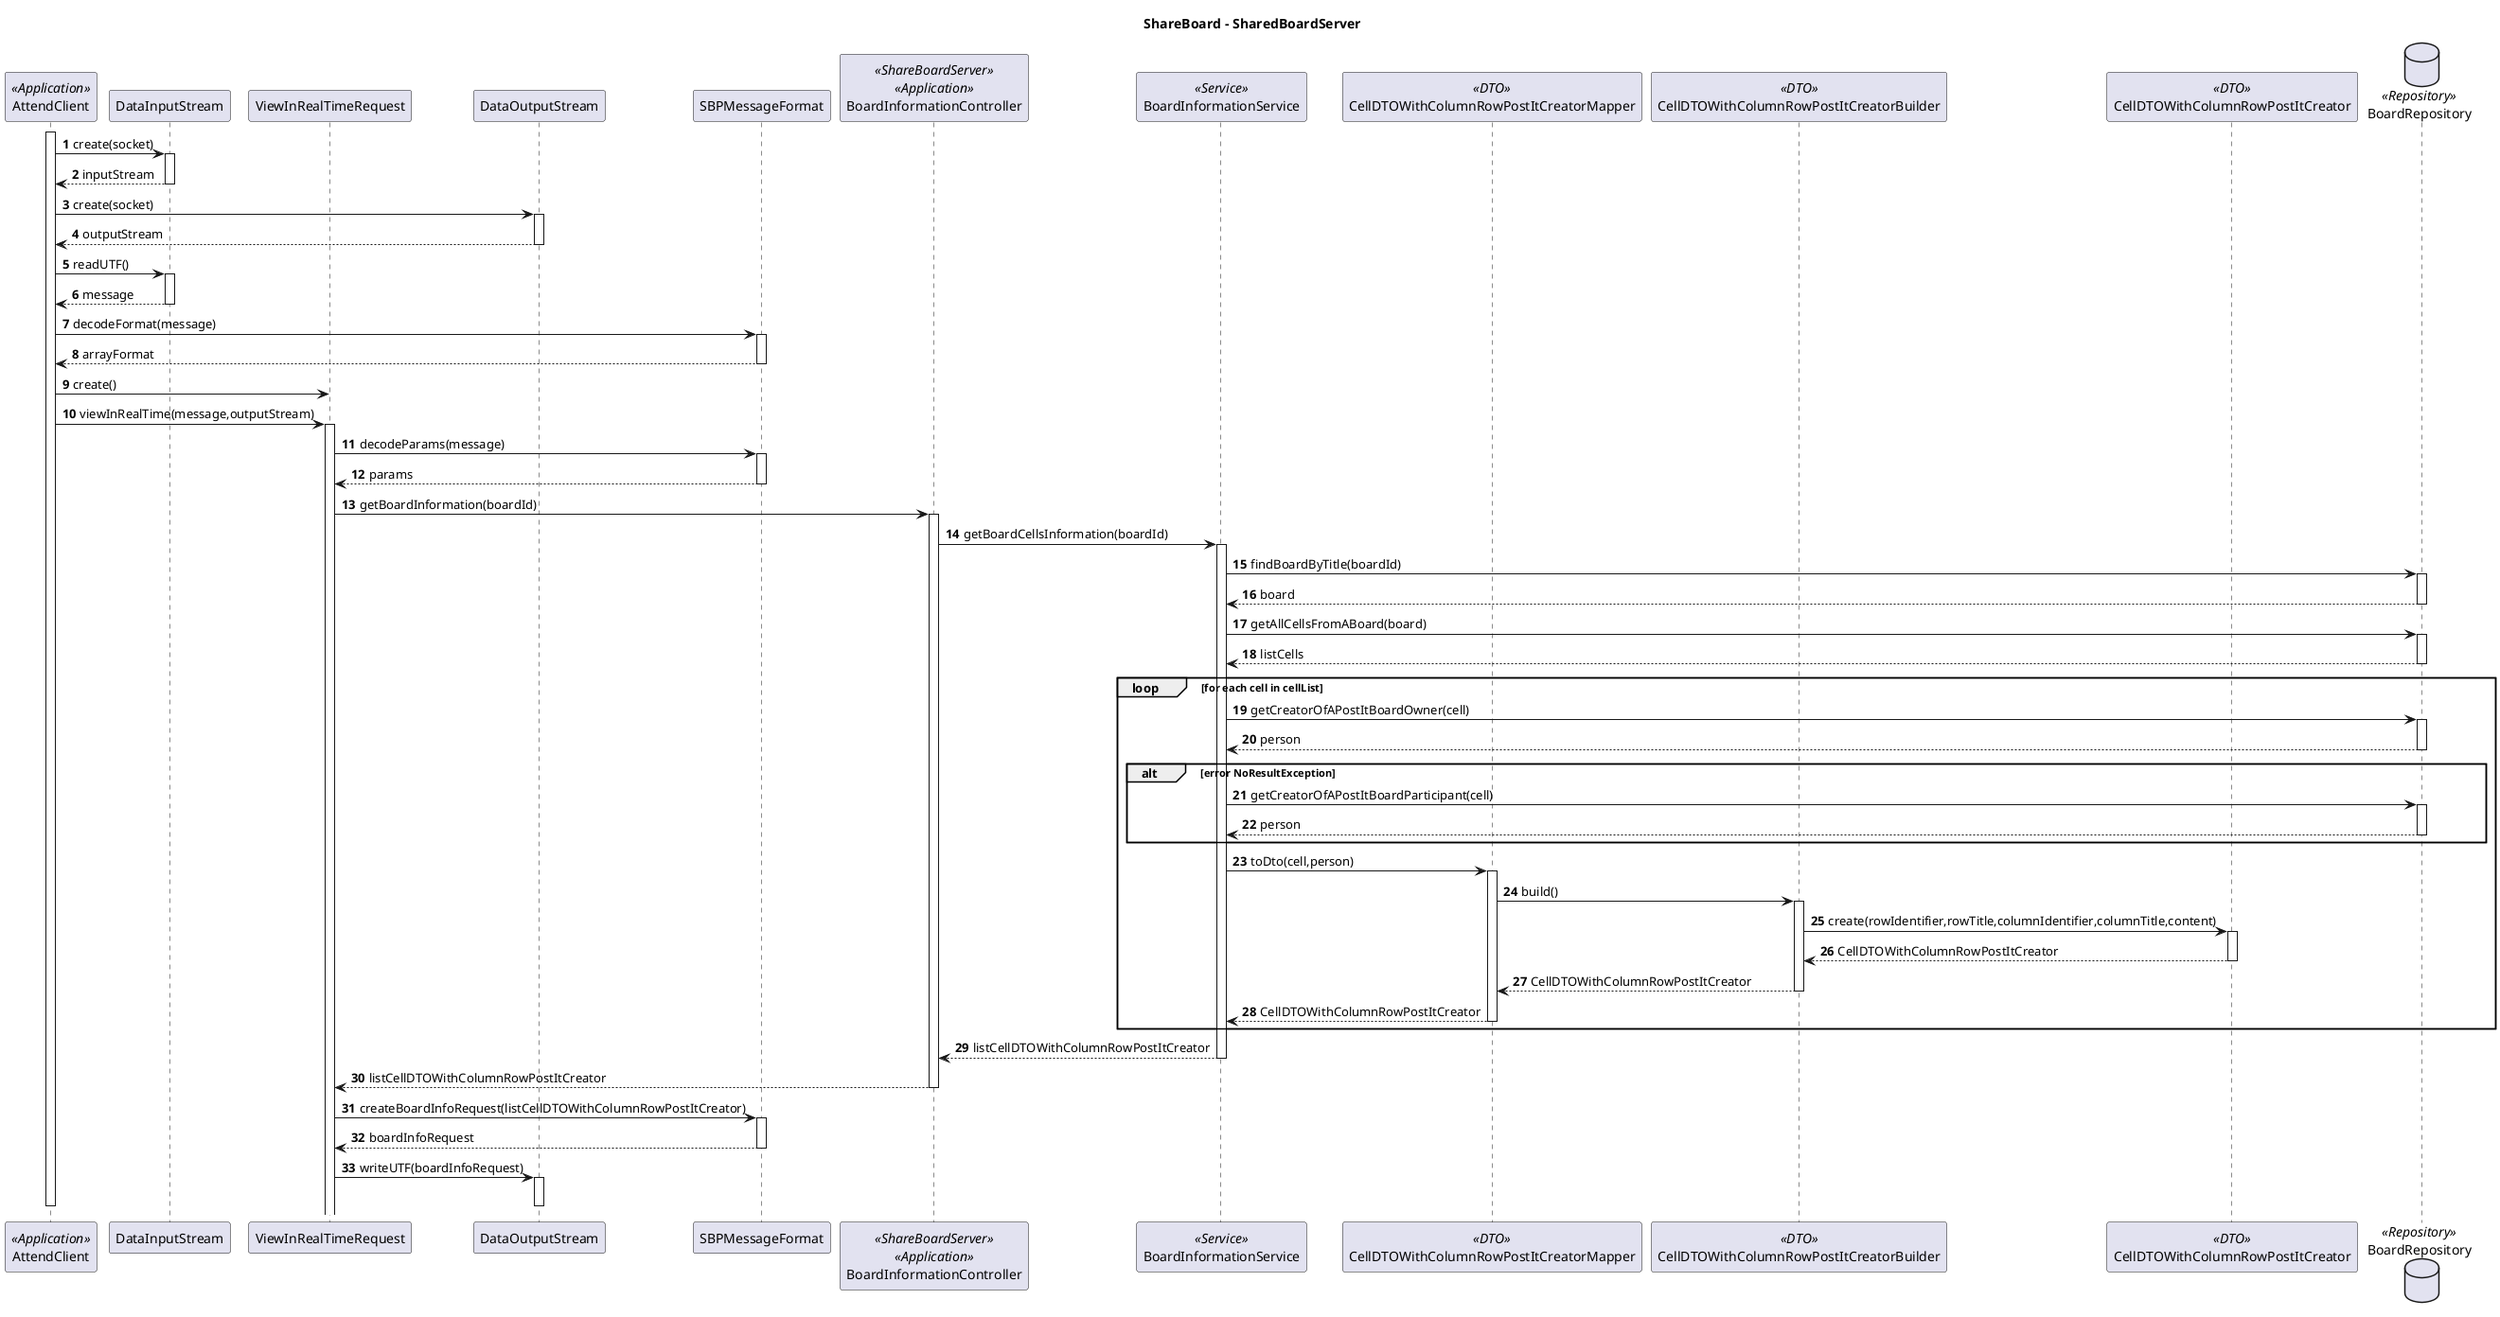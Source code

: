 @startuml
'https://plantuml.com/sequence-diagram

autonumber

autonumber
title ShareBoard - SharedBoardServer

participant "AttendClient" as ac <<Application>>
participant "DataInputStream" as dis
participant "ViewInRealTimeRequest" as request
participant "DataOutputStream" as dos
participant "SBPMessageFormat" as sbp
participant "BoardInformationController" as ctrl <<ShareBoardServer>> <<Application>>
participant "BoardInformationService" as bis <<Service>>
participant "CellDTOWithColumnRowPostItCreatorMapper" as ma <<DTO>>
participant "CellDTOWithColumnRowPostItCreatorBuilder" as builder <<DTO>>
participant "CellDTOWithColumnRowPostItCreator" as dto <<DTO>>
database "BoardRepository" as br <<Repository>>

activate ac
ac -> dis : create(socket)
activate dis
return inputStream
ac -> dos : create(socket)
activate dos
return outputStream
ac -> dis : readUTF()
activate dis
return message
ac -> sbp : decodeFormat(message)
activate sbp
return arrayFormat
ac -> request: create()
ac -> request: viewInRealTime(message,outputStream)
activate request
request -> sbp : decodeParams(message)
activate sbp
return params
request -> ctrl : getBoardInformation(boardId)
activate ctrl
ctrl -> bis : getBoardCellsInformation(boardId)
activate bis
bis -> br : findBoardByTitle(boardId)
activate br
return board
bis -> br : getAllCellsFromABoard(board)
activate br
br --> bis: listCells
deactivate br
loop for each cell in cellList
bis -> br : getCreatorOfAPostItBoardOwner(cell)
activate br
return person
alt error NoResultException
bis -> br : getCreatorOfAPostItBoardParticipant(cell)
activate br
return person
end
bis -> ma: toDto(cell,person)
activate ma
ma -> builder: build()
activate builder
builder -> dto: create(rowIdentifier,rowTitle,columnIdentifier,columnTitle,content)
activate dto
return CellDTOWithColumnRowPostItCreator
return CellDTOWithColumnRowPostItCreator
return CellDTOWithColumnRowPostItCreator
end

bis --> ctrl: listCellDTOWithColumnRowPostItCreator
deactivate bis
ctrl --> request : listCellDTOWithColumnRowPostItCreator
deactivate ctrl
request -> sbp : createBoardInfoRequest(listCellDTOWithColumnRowPostItCreator)
activate sbp
return boardInfoRequest
request -> dos : writeUTF(boardInfoRequest)
activate dos
deactivate dos
deactivate ac
@enduml